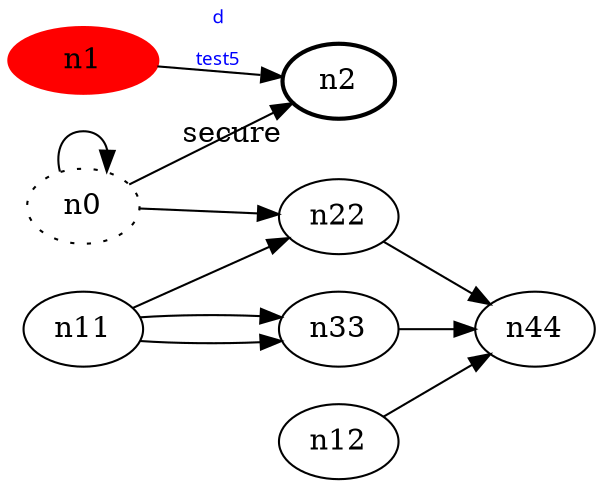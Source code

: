 digraph test5 {
	rankdir=LR;
	fontcolor=blue; /* c0; c1; c0 -- c32770 */
	n0 [style=dotted, fillcolor="#123456"]; // c1; c3; c2 -- c3

n1 [height=0, width=1, color=red, style=filled];
	n2 [style=bold, xlabel="secure"];
	n0 -> n0 -> n2[style=dashﾠed];
	n1 -> n2 [fontname="comic sans", label="d\n\l\G", fontcolor=blue, fontsize=9];
	n11 -> n22;
	n11 -> n33;
	n0 -> n22;
	n11 -> n33;
	n12 -> n44;
	n22 -> n44;
	n33 -> n44;
}

